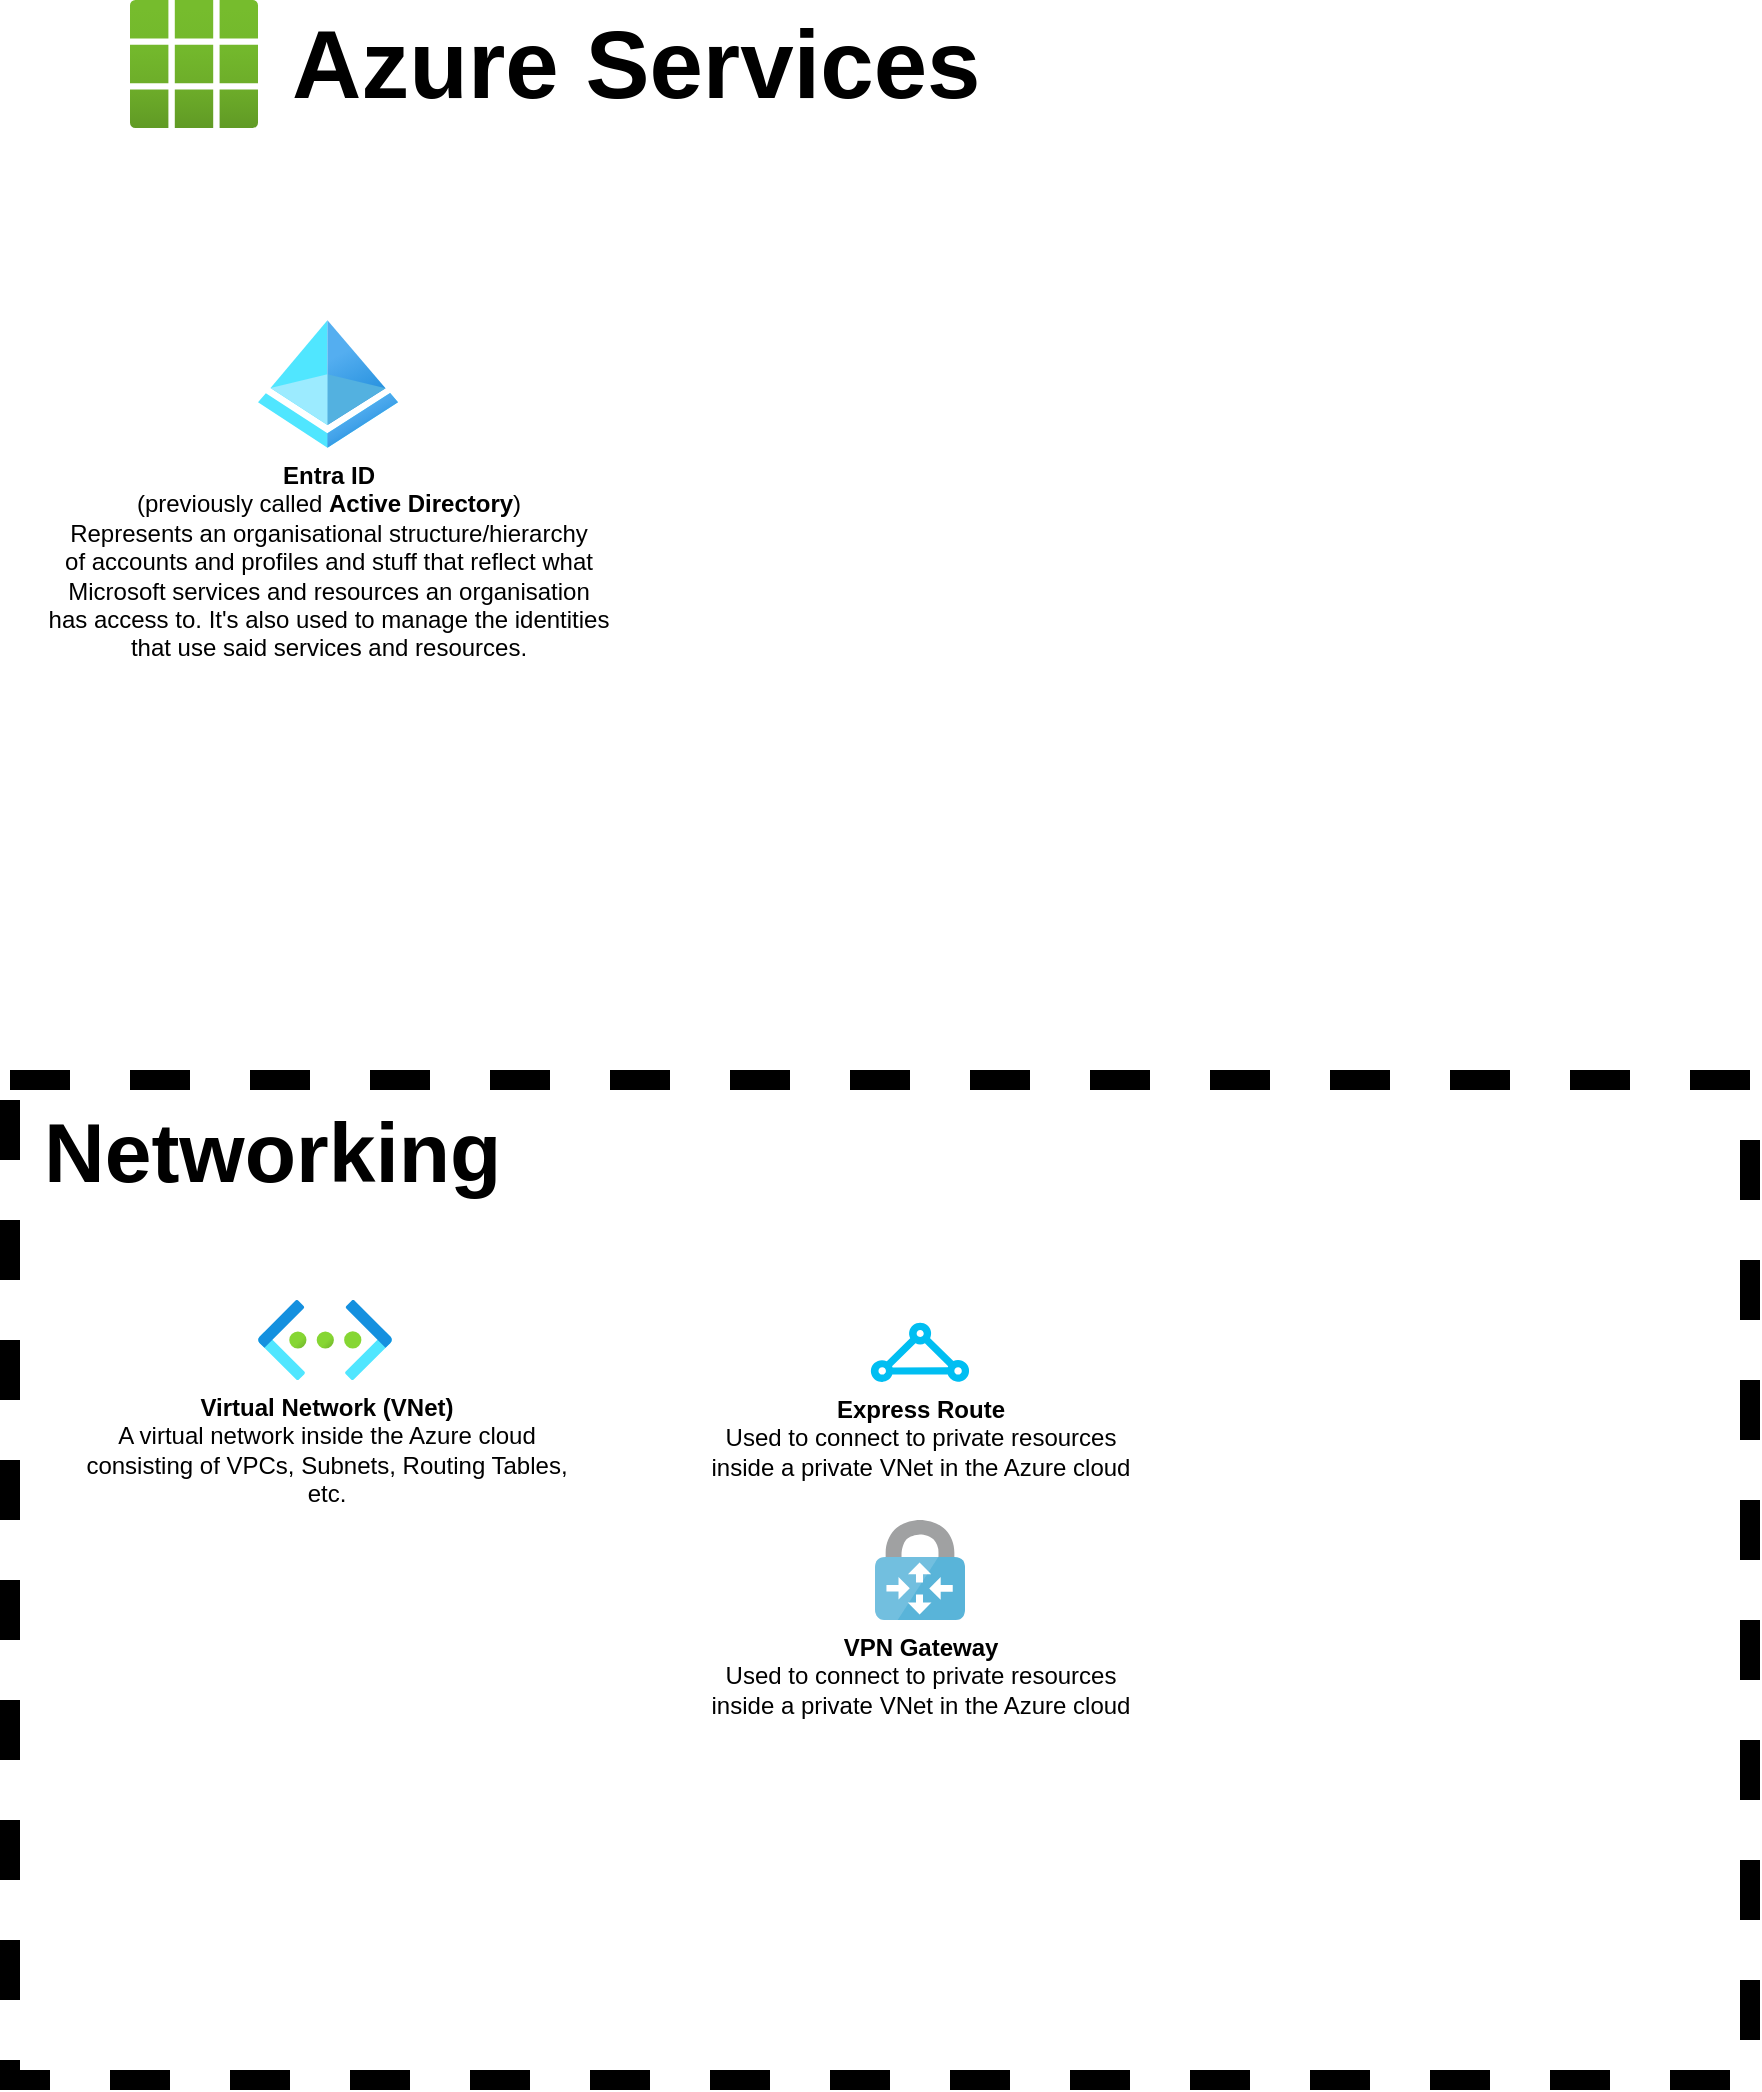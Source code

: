 <mxfile version="27.2.0">
  <diagram name="Page-1" id="OWnOA-4le9mlDL9KDDg-">
    <mxGraphModel dx="1285" dy="1215" grid="1" gridSize="10" guides="1" tooltips="1" connect="1" arrows="1" fold="1" page="0" pageScale="1" pageWidth="4681" pageHeight="3300" math="0" shadow="0">
      <root>
        <mxCell id="0" />
        <mxCell id="1" parent="0" />
        <mxCell id="vcTekkizNSYmiupQggr4-2" value="&lt;b&gt;Azure Services&lt;/b&gt;" style="image;aspect=fixed;html=1;points=[];align=left;fontSize=48;image=img/lib/azure2/general/All_Resources.svg;labelPosition=right;verticalLabelPosition=middle;verticalAlign=middle;spacingLeft=15;" vertex="1" parent="1">
          <mxGeometry x="80" y="80" width="64" height="64" as="geometry" />
        </mxCell>
        <mxCell id="vcTekkizNSYmiupQggr4-4" value="Entra ID&lt;div&gt;&lt;span style=&quot;font-weight: normal;&quot;&gt;(previously called &lt;/span&gt;Active Directory&lt;span style=&quot;font-weight: normal;&quot;&gt;)&lt;/span&gt;&lt;/div&gt;&lt;div&gt;&lt;span style=&quot;font-weight: normal;&quot;&gt;Represents an organisational structure/hierarchy&lt;/span&gt;&lt;/div&gt;&lt;div&gt;&lt;span style=&quot;font-weight: 400;&quot;&gt;of accounts and profiles and stuff that reflect what&lt;/span&gt;&lt;/div&gt;&lt;div&gt;&lt;span style=&quot;font-weight: 400;&quot;&gt;Microsoft services and resources an organisation&lt;/span&gt;&lt;/div&gt;&lt;div&gt;&lt;span style=&quot;font-weight: 400;&quot;&gt;has access to. It&#39;s also used to manage the identities&lt;/span&gt;&lt;/div&gt;&lt;div&gt;&lt;span style=&quot;font-weight: 400;&quot;&gt;that use said services and resources.&lt;/span&gt;&lt;/div&gt;" style="image;aspect=fixed;html=1;points=[];align=center;fontSize=12;image=img/lib/azure2/identity/Azure_Active_Directory.svg;fontStyle=1" vertex="1" parent="1">
          <mxGeometry x="144" y="240" width="70" height="64" as="geometry" />
        </mxCell>
        <mxCell id="vcTekkizNSYmiupQggr4-72" value="Networking" style="rounded=0;whiteSpace=wrap;html=1;fontColor=default;fillColor=none;dashed=1;strokeWidth=10;verticalAlign=top;align=left;spacingLeft=15;spacingTop=5;fontStyle=1;fontSize=42;" vertex="1" parent="1">
          <mxGeometry x="20" y="620" width="870" height="500" as="geometry" />
        </mxCell>
        <mxCell id="vcTekkizNSYmiupQggr4-73" value="Virtual Network (VNet)&lt;div&gt;&lt;span style=&quot;font-weight: normal;&quot;&gt;A virtual network inside the Azure cloud&lt;/span&gt;&lt;/div&gt;&lt;div&gt;&lt;span style=&quot;font-weight: normal;&quot;&gt;consisting of VPCs, Subnets, Routing Tables,&lt;/span&gt;&lt;/div&gt;&lt;div&gt;&lt;span style=&quot;font-weight: normal;&quot;&gt;etc.&lt;/span&gt;&lt;/div&gt;" style="image;aspect=fixed;html=1;points=[];align=center;fontSize=12;image=img/lib/azure2/networking/Virtual_Networks.svg;fontStyle=1" vertex="1" parent="1">
          <mxGeometry x="144" y="730" width="67" height="40" as="geometry" />
        </mxCell>
        <mxCell id="vcTekkizNSYmiupQggr4-74" value="Express Route&lt;div&gt;&lt;span style=&quot;font-weight: normal;&quot;&gt;Used to connect to private resources&lt;/span&gt;&lt;/div&gt;&lt;div&gt;&lt;span style=&quot;font-weight: normal;&quot;&gt;inside a private VNet in the Azure cloud&lt;/span&gt;&lt;/div&gt;" style="verticalLabelPosition=bottom;html=1;verticalAlign=top;align=center;strokeColor=none;fillColor=#00BEF2;shape=mxgraph.azure.express_route;pointerEvents=1;fontStyle=1" vertex="1" parent="1">
          <mxGeometry x="450" y="741" width="50" height="30" as="geometry" />
        </mxCell>
        <mxCell id="vcTekkizNSYmiupQggr4-75" value="VPN Gateway&lt;div&gt;&lt;span style=&quot;font-weight: normal;&quot;&gt;Used to connect to private resources&lt;/span&gt;&lt;/div&gt;&lt;div&gt;&lt;span style=&quot;font-weight: normal;&quot;&gt;inside a private VNet in the Azure cloud&lt;/span&gt;&lt;/div&gt;" style="image;sketch=0;aspect=fixed;html=1;points=[];align=center;fontSize=12;image=img/lib/mscae/VPN_Gateway.svg;fontStyle=1" vertex="1" parent="1">
          <mxGeometry x="452.5" y="840" width="45" height="50" as="geometry" />
        </mxCell>
      </root>
    </mxGraphModel>
  </diagram>
</mxfile>
